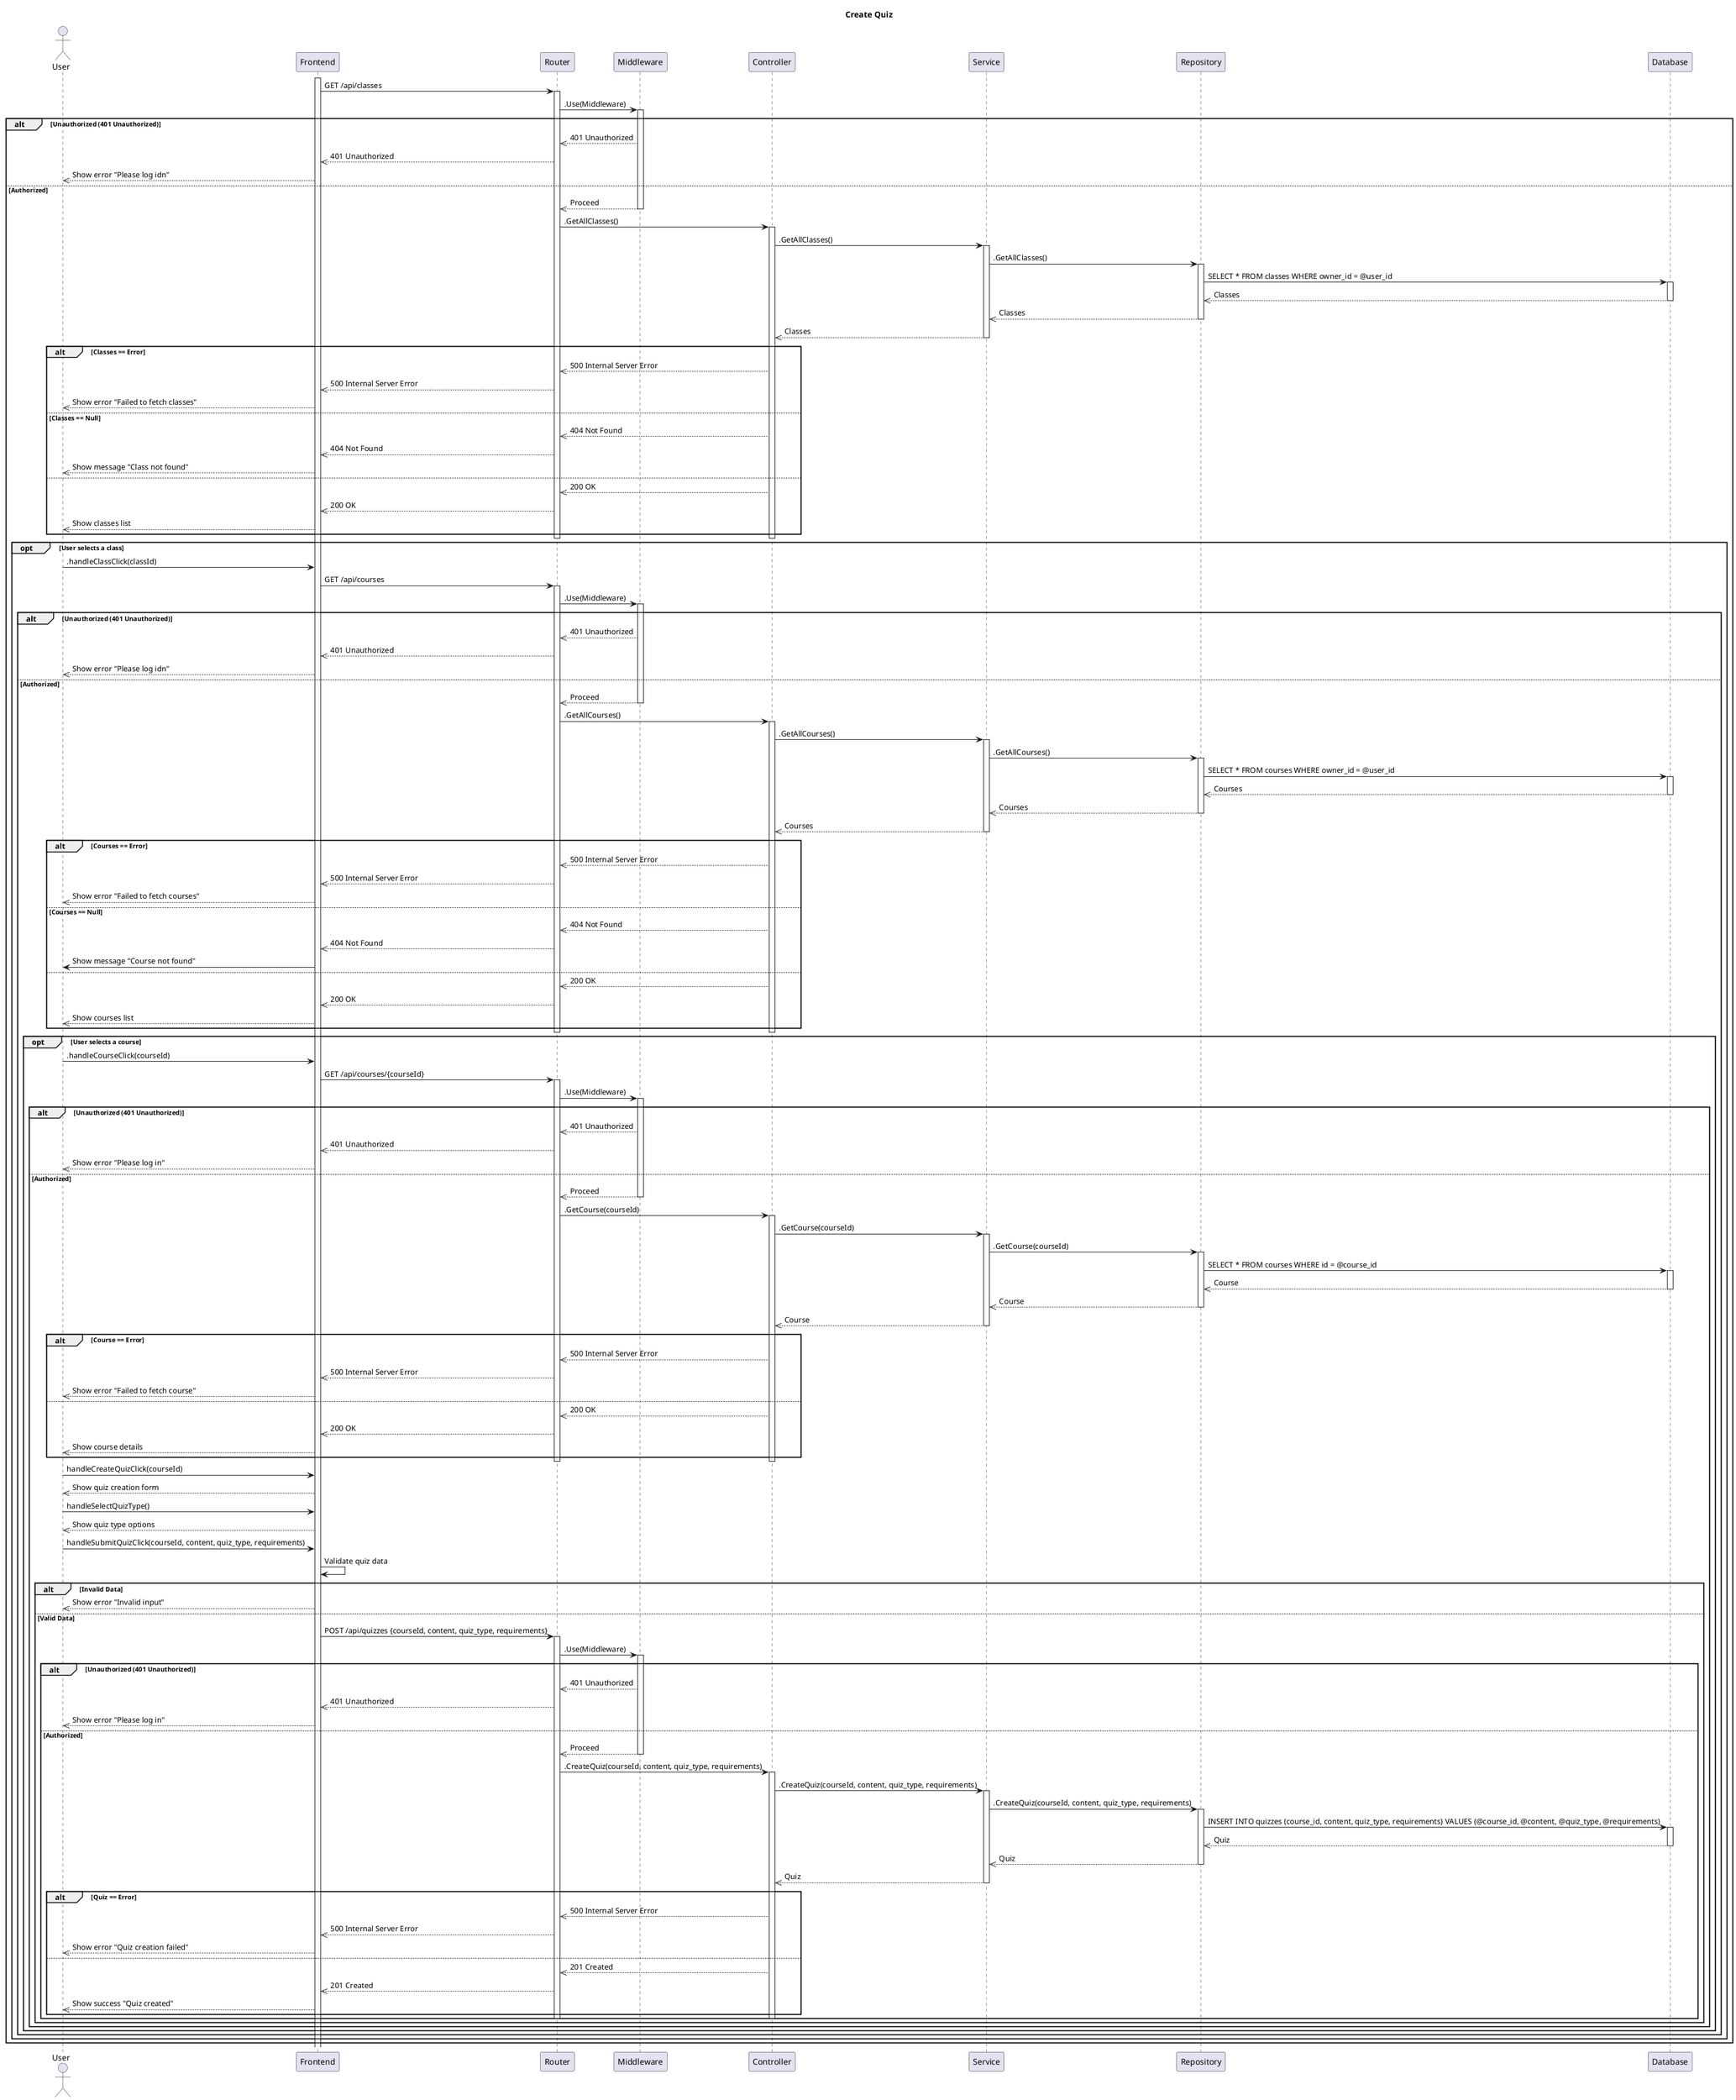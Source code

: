 @startuml SequenceDiagram
title Create Quiz

actor User

activate Frontend


Frontend -> Router: GET /api/classes
activate Router

Router -> Middleware: .Use(Middleware)
activate Middleware

alt Unauthorized (401 Unauthorized)
  Middleware -->> Router: 401 Unauthorized
  Router -->> Frontend: 401 Unauthorized
  Frontend -->> User: Show error "Please log idn"
else Authorized
  Middleware -->> Router: Proceed
  deactivate Middleware
  Router -> Controller: .GetAllClasses()
  activate Controller
  Controller -> Service: .GetAllClasses()
  activate Service
  Service -> Repository: .GetAllClasses()
  activate Repository
  Repository -> Database: SELECT * FROM classes WHERE owner_id = @user_id
  activate Database
  Database -->> Repository : Classes
  deactivate Database
  Repository -->> Service : Classes
  deactivate Repository
  Service -->> Controller : Classes
  deactivate Service
  alt Classes == Error
    Controller -->> Router : 500 Internal Server Error
    Router -->> Frontend : 500 Internal Server Error
    Frontend -->> User : Show error "Failed to fetch classes"
  else Classes == Null
    Controller -->> Router : 404 Not Found
    Router -->> Frontend : 404 Not Found
    Frontend -->> User : Show message "Class not found"
  else
    Controller -->> Router : 200 OK
    Router -->> Frontend : 200 OK
    Frontend -->> User : Show classes list
  end
  deactivate Controller
  deactivate Router

  opt User selects a class
    User -> Frontend: .handleClassClick(classId)
    Frontend -> Router: GET /api/courses
    activate Router

    Router -> Middleware: .Use(Middleware)
    activate Middleware

    alt Unauthorized (401 Unauthorized)
      Middleware -->> Router: 401 Unauthorized
      Router -->> Frontend: 401 Unauthorized
      Frontend -->> User: Show error "Please log idn"
    else Authorized
      Middleware -->> Router: Proceed
      deactivate Middleware
      Router -> Controller: .GetAllCourses()
      activate Controller
      Controller -> Service: .GetAllCourses()
      activate Service
      Service -> Repository: .GetAllCourses()
      activate Repository
      Repository -> Database: SELECT * FROM courses WHERE owner_id = @user_id
      activate Database
      Database -->> Repository : Courses
      deactivate Database
      Repository -->> Service : Courses
      deactivate Repository
      Service -->> Controller : Courses
      deactivate Service
      alt Courses == Error
        Controller -->> Router : 500 Internal Server Error
        Router -->> Frontend : 500 Internal Server Error
        Frontend -->> User : Show error "Failed to fetch courses"
      else Courses == Null
        Controller -->> Router : 404 Not Found
        Router -->> Frontend : 404 Not Found
        Frontend -> User: Show message "Course not found"
      else
        Controller -->> Router : 200 OK
        Router -->> Frontend : 200 OK
        Frontend -->> User : Show courses list
      end
      deactivate Controller
      deactivate Router
      
      opt User selects a course
        User -> Frontend: .handleCourseClick(courseId)
        Frontend -> Router: GET /api/courses/{courseId}
        activate Router
        Router -> Middleware: .Use(Middleware)
        activate Middleware
        alt Unauthorized (401 Unauthorized)
          Middleware -->> Router: 401 Unauthorized
          Router -->> Frontend: 401 Unauthorized
          Frontend -->> User: Show error "Please log in"
        else Authorized
          Middleware -->> Router: Proceed
          deactivate Middleware
          Router -> Controller: .GetCourse(courseId)
          activate Controller
          Controller -> Service: .GetCourse(courseId)
          activate Service
          Service -> Repository: .GetCourse(courseId)
          activate Repository
          Repository -> Database: SELECT * FROM courses WHERE id = @course_id
          activate Database
          Database -->> Repository : Course
          deactivate Database
          Repository -->> Service : Course
          deactivate Repository
          Service -->> Controller : Course
          deactivate Service
          alt Course == Error
            Controller -->> Router : 500 Internal Server Error
            Router -->> Frontend : 500 Internal Server Error
            Frontend -->> User : Show error "Failed to fetch course"
          else
            Controller -->> Router : 200 OK
            Router -->> Frontend : 200 OK
            Frontend -->> User : Show course details
          end
          deactivate Controller
          deactivate Router
          User -> Frontend : handleCreateQuizClick(courseId)
          Frontend -->> User : Show quiz creation form
          User -> Frontend : handleSelectQuizType()
          Frontend -->> User : Show quiz type options
          User -> Frontend : handleSubmitQuizClick(courseId, content, quiz_type, requirements)
          Frontend -> Frontend : Validate quiz data
          alt Invalid Data
            Frontend -->> User : Show error "Invalid input"
          else Valid Data
            Frontend -> Router: POST /api/quizzes {courseId, content, quiz_type, requirements}
            activate Router
            Router -> Middleware: .Use(Middleware)
            activate Middleware
            alt Unauthorized (401 Unauthorized)
              Middleware -->> Router: 401 Unauthorized
              Router -->> Frontend: 401 Unauthorized
              Frontend -->> User: Show error "Please log in"
            else Authorized
              Middleware -->> Router: Proceed
              deactivate Middleware
              Router -> Controller: .CreateQuiz(courseId, content, quiz_type, requirements)
              activate Controller
              Controller -> Service: .CreateQuiz(courseId, content, quiz_type, requirements)
              activate Service
              Service -> Repository: .CreateQuiz(courseId, content, quiz_type, requirements)
              activate Repository
              Repository -> Database: INSERT INTO quizzes (course_id, content, quiz_type, requirements) VALUES (@course_id, @content, @quiz_type, @requirements)
              activate Database
              Database -->> Repository : Quiz
              deactivate Database
              Repository -->> Service : Quiz
              deactivate Repository
              Service -->> Controller : Quiz
              deactivate Service
              alt Quiz == Error
                Controller -->> Router : 500 Internal Server Error
                Router -->> Frontend : 500 Internal Server Error
                Frontend -->> User : Show error "Quiz creation failed"
              else
                Controller -->> Router : 201 Created
                Router -->> Frontend : 201 Created
                Frontend -->> User : Show success "Quiz created"
              end
              deactivate Controller
              deactivate Router
            end
          end
        end
      end
    end
  end
  

end
@enduml
